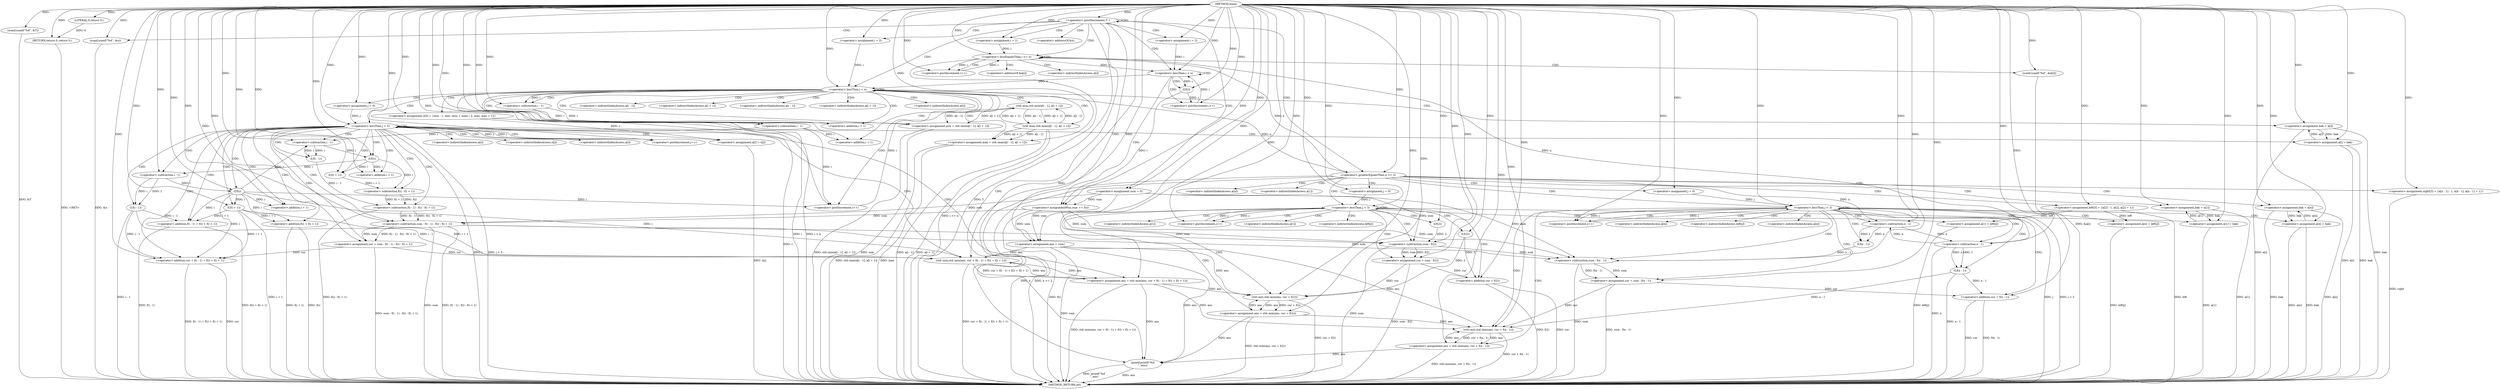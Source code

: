 digraph "main" {  
"1000158" [label = "(METHOD,main)" ]
"1000424" [label = "(METHOD_RETURN,int)" ]
"1000161" [label = "(scanf,scanf(\"%d\", &T))" ]
"1000422" [label = "(RETURN,return 0;,return 0;)" ]
"1000166" [label = "(<operator>.postDecrement,T--)" ]
"1000423" [label = "(LITERAL,0,return 0;)" ]
"1000169" [label = "(scanf,scanf(\"%d\", &n))" ]
"1000190" [label = "(<operator>.assignment,sum = 0)" ]
"1000208" [label = "(<operator>.assignment,ans = sum)" ]
"1000419" [label = "(printf,printf(\"%d\n\", ans))" ]
"1000175" [label = "(<operator>.assignment,i = 1)" ]
"1000178" [label = "(<operator>.lessEqualsThan,i <= n)" ]
"1000181" [label = "(<operator>.postIncrement,i++)" ]
"1000183" [label = "(scanf,scanf(\"%d\", &a[i]))" ]
"1000195" [label = "(<operator>.assignment,i = 2)" ]
"1000198" [label = "(<operator>.lessThan,i < n)" ]
"1000201" [label = "(<operator>.postIncrement,i++)" ]
"1000203" [label = "(<operator>.assignmentPlus,sum += f(i))" ]
"1000213" [label = "(<operator>.assignment,i = 2)" ]
"1000216" [label = "(<operator>.lessThan,i < n)" ]
"1000219" [label = "(<operator>.postIncrement,i++)" ]
"1000318" [label = "(<operator>.greaterEqualsThan,n >= 2)" ]
"1000223" [label = "(<operator>.assignment,min = std::min(a[i - 1], a[i + 1]))" ]
"1000237" [label = "(<operator>.assignment,max = std::max(a[i - 1], a[i + 1]))" ]
"1000251" [label = "(<operator>.assignment,c[5] = {min - 1, min, (min + max) / 2, max, max + 1})" ]
"1000254" [label = "(<operator>.assignment,bak = a[i])" ]
"1000323" [label = "(<operator>.assignment,left[3] = {a[2] - 1, a[2], a[2] + 1})" ]
"1000326" [label = "(<operator>.assignment,bak = a[1])" ]
"1000370" [label = "(<operator>.assignment,right[3] = {a[n - 1] - 1, a[n - 1], a[n - 1] + 1})" ]
"1000372" [label = "(<operator>.assignment,bak = a[n])" ]
"1000205" [label = "(f,f(i))" ]
"1000261" [label = "(<operator>.assignment,j = 0)" ]
"1000264" [label = "(<operator>.lessThan,j < 5)" ]
"1000267" [label = "(<operator>.postIncrement,j++)" ]
"1000333" [label = "(<operator>.assignment,j = 0)" ]
"1000336" [label = "(<operator>.lessThan,j < 3)" ]
"1000339" [label = "(<operator>.postIncrement,j++)" ]
"1000379" [label = "(<operator>.assignment,j = 0)" ]
"1000382" [label = "(<operator>.lessThan,j < 3)" ]
"1000385" [label = "(<operator>.postIncrement,j++)" ]
"1000225" [label = "(std::min,std::min(a[i - 1], a[i + 1]))" ]
"1000239" [label = "(std::max,std::max(a[i - 1], a[i + 1]))" ]
"1000271" [label = "(<operator>.assignment,cur = sum - f(i - 1) - f(i) - f(i + 1))" ]
"1000287" [label = "(<operator>.assignment,a[i] = c[j])" ]
"1000294" [label = "(<operator>.assignment,ans = std::min(ans, cur + f(i - 1) + f(i) + f(i + 1)))" ]
"1000312" [label = "(<operator>.assignment,a[i] = bak)" ]
"1000343" [label = "(<operator>.assignment,cur = sum - f(2))" ]
"1000349" [label = "(<operator>.assignment,a[1] = left[j])" ]
"1000356" [label = "(<operator>.assignment,ans = std::min(ans, cur + f(2)))" ]
"1000364" [label = "(<operator>.assignment,a[1] = bak)" ]
"1000389" [label = "(<operator>.assignment,cur = sum - f(n - 1))" ]
"1000397" [label = "(<operator>.assignment,a[n] = left[j])" ]
"1000404" [label = "(<operator>.assignment,ans = std::min(ans, cur + f(n - 1)))" ]
"1000414" [label = "(<operator>.assignment,a[n] = bak)" ]
"1000228" [label = "(<operator>.subtraction,i - 1)" ]
"1000233" [label = "(<operator>.addition,i + 1)" ]
"1000242" [label = "(<operator>.subtraction,i - 1)" ]
"1000247" [label = "(<operator>.addition,i + 1)" ]
"1000273" [label = "(<operator>.subtraction,sum - f(i - 1) - f(i) - f(i + 1))" ]
"1000296" [label = "(std::min,std::min(ans, cur + f(i - 1) + f(i) + f(i + 1)))" ]
"1000345" [label = "(<operator>.subtraction,sum - f(2))" ]
"1000358" [label = "(std::min,std::min(ans, cur + f(2)))" ]
"1000391" [label = "(<operator>.subtraction,sum - f(n - 1))" ]
"1000406" [label = "(std::min,std::min(ans, cur + f(n - 1)))" ]
"1000275" [label = "(<operator>.subtraction,f(i - 1) - f(i) - f(i + 1))" ]
"1000298" [label = "(<operator>.addition,cur + f(i - 1) + f(i) + f(i + 1))" ]
"1000347" [label = "(f,f(2))" ]
"1000360" [label = "(<operator>.addition,cur + f(2))" ]
"1000393" [label = "(f,f(n - 1))" ]
"1000408" [label = "(<operator>.addition,cur + f(n - 1))" ]
"1000276" [label = "(f,f(i - 1))" ]
"1000280" [label = "(<operator>.subtraction,f(i) - f(i + 1))" ]
"1000300" [label = "(<operator>.addition,f(i - 1) + f(i) + f(i + 1))" ]
"1000362" [label = "(f,f(2))" ]
"1000394" [label = "(<operator>.subtraction,n - 1)" ]
"1000410" [label = "(f,f(n - 1))" ]
"1000277" [label = "(<operator>.subtraction,i - 1)" ]
"1000281" [label = "(f,f(i))" ]
"1000283" [label = "(f,f(i + 1))" ]
"1000301" [label = "(f,f(i - 1))" ]
"1000305" [label = "(<operator>.addition,f(i) + f(i + 1))" ]
"1000411" [label = "(<operator>.subtraction,n - 1)" ]
"1000284" [label = "(<operator>.addition,i + 1)" ]
"1000302" [label = "(<operator>.subtraction,i - 1)" ]
"1000306" [label = "(f,f(i))" ]
"1000308" [label = "(f,f(i + 1))" ]
"1000309" [label = "(<operator>.addition,i + 1)" ]
"1000171" [label = "(<operator>.addressOf,&n)" ]
"1000185" [label = "(<operator>.addressOf,&a[i])" ]
"1000186" [label = "(<operator>.indirectIndexAccess,a[i])" ]
"1000256" [label = "(<operator>.indirectIndexAccess,a[i])" ]
"1000328" [label = "(<operator>.indirectIndexAccess,a[1])" ]
"1000374" [label = "(<operator>.indirectIndexAccess,a[n])" ]
"1000226" [label = "(<operator>.indirectIndexAccess,a[i - 1])" ]
"1000231" [label = "(<operator>.indirectIndexAccess,a[i + 1])" ]
"1000240" [label = "(<operator>.indirectIndexAccess,a[i - 1])" ]
"1000245" [label = "(<operator>.indirectIndexAccess,a[i + 1])" ]
"1000288" [label = "(<operator>.indirectIndexAccess,a[i])" ]
"1000291" [label = "(<operator>.indirectIndexAccess,c[j])" ]
"1000313" [label = "(<operator>.indirectIndexAccess,a[i])" ]
"1000350" [label = "(<operator>.indirectIndexAccess,a[1])" ]
"1000353" [label = "(<operator>.indirectIndexAccess,left[j])" ]
"1000365" [label = "(<operator>.indirectIndexAccess,a[1])" ]
"1000398" [label = "(<operator>.indirectIndexAccess,a[n])" ]
"1000401" [label = "(<operator>.indirectIndexAccess,left[j])" ]
"1000415" [label = "(<operator>.indirectIndexAccess,a[n])" ]
  "1000161" -> "1000424"  [ label = "DDG: &T"] 
  "1000166" -> "1000424"  [ label = "DDG: T"] 
  "1000169" -> "1000424"  [ label = "DDG: &n"] 
  "1000178" -> "1000424"  [ label = "DDG: i <= n"] 
  "1000208" -> "1000424"  [ label = "DDG: sum"] 
  "1000216" -> "1000424"  [ label = "DDG: i"] 
  "1000216" -> "1000424"  [ label = "DDG: i < n"] 
  "1000318" -> "1000424"  [ label = "DDG: n"] 
  "1000318" -> "1000424"  [ label = "DDG: n >= 2"] 
  "1000323" -> "1000424"  [ label = "DDG: left"] 
  "1000326" -> "1000424"  [ label = "DDG: a[1]"] 
  "1000370" -> "1000424"  [ label = "DDG: right"] 
  "1000372" -> "1000424"  [ label = "DDG: bak"] 
  "1000372" -> "1000424"  [ label = "DDG: a[n]"] 
  "1000382" -> "1000424"  [ label = "DDG: j"] 
  "1000382" -> "1000424"  [ label = "DDG: j < 3"] 
  "1000419" -> "1000424"  [ label = "DDG: ans"] 
  "1000419" -> "1000424"  [ label = "DDG: printf(\"%d\n\", ans)"] 
  "1000391" -> "1000424"  [ label = "DDG: sum"] 
  "1000389" -> "1000424"  [ label = "DDG: sum - f(n - 1)"] 
  "1000397" -> "1000424"  [ label = "DDG: left[j]"] 
  "1000408" -> "1000424"  [ label = "DDG: cur"] 
  "1000411" -> "1000424"  [ label = "DDG: n"] 
  "1000410" -> "1000424"  [ label = "DDG: n - 1"] 
  "1000408" -> "1000424"  [ label = "DDG: f(n - 1)"] 
  "1000406" -> "1000424"  [ label = "DDG: cur + f(n - 1)"] 
  "1000404" -> "1000424"  [ label = "DDG: std::min(ans, cur + f(n - 1))"] 
  "1000414" -> "1000424"  [ label = "DDG: a[n]"] 
  "1000414" -> "1000424"  [ label = "DDG: bak"] 
  "1000345" -> "1000424"  [ label = "DDG: sum"] 
  "1000343" -> "1000424"  [ label = "DDG: sum - f(2)"] 
  "1000349" -> "1000424"  [ label = "DDG: left[j]"] 
  "1000360" -> "1000424"  [ label = "DDG: cur"] 
  "1000360" -> "1000424"  [ label = "DDG: f(2)"] 
  "1000358" -> "1000424"  [ label = "DDG: cur + f(2)"] 
  "1000356" -> "1000424"  [ label = "DDG: std::min(ans, cur + f(2))"] 
  "1000364" -> "1000424"  [ label = "DDG: a[1]"] 
  "1000223" -> "1000424"  [ label = "DDG: min"] 
  "1000223" -> "1000424"  [ label = "DDG: std::min(a[i - 1], a[i + 1])"] 
  "1000237" -> "1000424"  [ label = "DDG: max"] 
  "1000239" -> "1000424"  [ label = "DDG: a[i - 1]"] 
  "1000239" -> "1000424"  [ label = "DDG: a[i + 1]"] 
  "1000237" -> "1000424"  [ label = "DDG: std::max(a[i - 1], a[i + 1])"] 
  "1000251" -> "1000424"  [ label = "DDG: c"] 
  "1000254" -> "1000424"  [ label = "DDG: bak"] 
  "1000254" -> "1000424"  [ label = "DDG: a[i]"] 
  "1000264" -> "1000424"  [ label = "DDG: j"] 
  "1000264" -> "1000424"  [ label = "DDG: j < 5"] 
  "1000273" -> "1000424"  [ label = "DDG: sum"] 
  "1000275" -> "1000424"  [ label = "DDG: f(i) - f(i + 1)"] 
  "1000273" -> "1000424"  [ label = "DDG: f(i - 1) - f(i) - f(i + 1)"] 
  "1000271" -> "1000424"  [ label = "DDG: sum - f(i - 1) - f(i) - f(i + 1)"] 
  "1000287" -> "1000424"  [ label = "DDG: c[j]"] 
  "1000298" -> "1000424"  [ label = "DDG: cur"] 
  "1000301" -> "1000424"  [ label = "DDG: i - 1"] 
  "1000300" -> "1000424"  [ label = "DDG: f(i - 1)"] 
  "1000305" -> "1000424"  [ label = "DDG: f(i)"] 
  "1000308" -> "1000424"  [ label = "DDG: i + 1"] 
  "1000305" -> "1000424"  [ label = "DDG: f(i + 1)"] 
  "1000300" -> "1000424"  [ label = "DDG: f(i) + f(i + 1)"] 
  "1000298" -> "1000424"  [ label = "DDG: f(i - 1) + f(i) + f(i + 1)"] 
  "1000296" -> "1000424"  [ label = "DDG: cur + f(i - 1) + f(i) + f(i + 1)"] 
  "1000294" -> "1000424"  [ label = "DDG: std::min(ans, cur + f(i - 1) + f(i) + f(i + 1))"] 
  "1000312" -> "1000424"  [ label = "DDG: a[i]"] 
  "1000312" -> "1000424"  [ label = "DDG: bak"] 
  "1000203" -> "1000424"  [ label = "DDG: f(i)"] 
  "1000183" -> "1000424"  [ label = "DDG: &a[i]"] 
  "1000422" -> "1000424"  [ label = "DDG: <RET>"] 
  "1000158" -> "1000161"  [ label = "DDG: "] 
  "1000423" -> "1000422"  [ label = "DDG: 0"] 
  "1000158" -> "1000422"  [ label = "DDG: "] 
  "1000158" -> "1000423"  [ label = "DDG: "] 
  "1000158" -> "1000166"  [ label = "DDG: "] 
  "1000158" -> "1000169"  [ label = "DDG: "] 
  "1000158" -> "1000190"  [ label = "DDG: "] 
  "1000190" -> "1000208"  [ label = "DDG: sum"] 
  "1000203" -> "1000208"  [ label = "DDG: sum"] 
  "1000158" -> "1000208"  [ label = "DDG: "] 
  "1000158" -> "1000175"  [ label = "DDG: "] 
  "1000158" -> "1000183"  [ label = "DDG: "] 
  "1000158" -> "1000195"  [ label = "DDG: "] 
  "1000205" -> "1000203"  [ label = "DDG: i"] 
  "1000158" -> "1000213"  [ label = "DDG: "] 
  "1000158" -> "1000419"  [ label = "DDG: "] 
  "1000208" -> "1000419"  [ label = "DDG: ans"] 
  "1000404" -> "1000419"  [ label = "DDG: ans"] 
  "1000356" -> "1000419"  [ label = "DDG: ans"] 
  "1000294" -> "1000419"  [ label = "DDG: ans"] 
  "1000175" -> "1000178"  [ label = "DDG: i"] 
  "1000181" -> "1000178"  [ label = "DDG: i"] 
  "1000158" -> "1000178"  [ label = "DDG: "] 
  "1000318" -> "1000178"  [ label = "DDG: n"] 
  "1000411" -> "1000178"  [ label = "DDG: n"] 
  "1000178" -> "1000181"  [ label = "DDG: i"] 
  "1000158" -> "1000181"  [ label = "DDG: "] 
  "1000195" -> "1000198"  [ label = "DDG: i"] 
  "1000201" -> "1000198"  [ label = "DDG: i"] 
  "1000158" -> "1000198"  [ label = "DDG: "] 
  "1000178" -> "1000198"  [ label = "DDG: n"] 
  "1000205" -> "1000201"  [ label = "DDG: i"] 
  "1000158" -> "1000201"  [ label = "DDG: "] 
  "1000190" -> "1000203"  [ label = "DDG: sum"] 
  "1000158" -> "1000203"  [ label = "DDG: "] 
  "1000213" -> "1000216"  [ label = "DDG: i"] 
  "1000219" -> "1000216"  [ label = "DDG: i"] 
  "1000158" -> "1000216"  [ label = "DDG: "] 
  "1000198" -> "1000216"  [ label = "DDG: n"] 
  "1000158" -> "1000219"  [ label = "DDG: "] 
  "1000242" -> "1000219"  [ label = "DDG: i"] 
  "1000306" -> "1000219"  [ label = "DDG: i"] 
  "1000225" -> "1000223"  [ label = "DDG: a[i + 1]"] 
  "1000225" -> "1000223"  [ label = "DDG: a[i - 1]"] 
  "1000239" -> "1000237"  [ label = "DDG: a[i + 1]"] 
  "1000239" -> "1000237"  [ label = "DDG: a[i - 1]"] 
  "1000312" -> "1000254"  [ label = "DDG: a[i]"] 
  "1000216" -> "1000318"  [ label = "DDG: n"] 
  "1000158" -> "1000318"  [ label = "DDG: "] 
  "1000364" -> "1000326"  [ label = "DDG: a[1]"] 
  "1000414" -> "1000372"  [ label = "DDG: a[n]"] 
  "1000198" -> "1000205"  [ label = "DDG: i"] 
  "1000158" -> "1000205"  [ label = "DDG: "] 
  "1000158" -> "1000223"  [ label = "DDG: "] 
  "1000158" -> "1000237"  [ label = "DDG: "] 
  "1000158" -> "1000251"  [ label = "DDG: "] 
  "1000158" -> "1000254"  [ label = "DDG: "] 
  "1000158" -> "1000261"  [ label = "DDG: "] 
  "1000158" -> "1000323"  [ label = "DDG: "] 
  "1000158" -> "1000326"  [ label = "DDG: "] 
  "1000158" -> "1000333"  [ label = "DDG: "] 
  "1000158" -> "1000370"  [ label = "DDG: "] 
  "1000158" -> "1000372"  [ label = "DDG: "] 
  "1000158" -> "1000379"  [ label = "DDG: "] 
  "1000239" -> "1000225"  [ label = "DDG: a[i - 1]"] 
  "1000239" -> "1000225"  [ label = "DDG: a[i + 1]"] 
  "1000225" -> "1000239"  [ label = "DDG: a[i - 1]"] 
  "1000225" -> "1000239"  [ label = "DDG: a[i + 1]"] 
  "1000261" -> "1000264"  [ label = "DDG: j"] 
  "1000267" -> "1000264"  [ label = "DDG: j"] 
  "1000158" -> "1000264"  [ label = "DDG: "] 
  "1000264" -> "1000267"  [ label = "DDG: j"] 
  "1000158" -> "1000267"  [ label = "DDG: "] 
  "1000273" -> "1000271"  [ label = "DDG: sum"] 
  "1000273" -> "1000271"  [ label = "DDG: f(i - 1) - f(i) - f(i + 1)"] 
  "1000251" -> "1000287"  [ label = "DDG: c"] 
  "1000296" -> "1000294"  [ label = "DDG: ans"] 
  "1000296" -> "1000294"  [ label = "DDG: cur + f(i - 1) + f(i) + f(i + 1)"] 
  "1000254" -> "1000312"  [ label = "DDG: bak"] 
  "1000158" -> "1000312"  [ label = "DDG: "] 
  "1000333" -> "1000336"  [ label = "DDG: j"] 
  "1000339" -> "1000336"  [ label = "DDG: j"] 
  "1000158" -> "1000336"  [ label = "DDG: "] 
  "1000336" -> "1000339"  [ label = "DDG: j"] 
  "1000158" -> "1000339"  [ label = "DDG: "] 
  "1000345" -> "1000343"  [ label = "DDG: f(2)"] 
  "1000345" -> "1000343"  [ label = "DDG: sum"] 
  "1000323" -> "1000349"  [ label = "DDG: left"] 
  "1000358" -> "1000356"  [ label = "DDG: cur + f(2)"] 
  "1000358" -> "1000356"  [ label = "DDG: ans"] 
  "1000326" -> "1000364"  [ label = "DDG: bak"] 
  "1000158" -> "1000364"  [ label = "DDG: "] 
  "1000379" -> "1000382"  [ label = "DDG: j"] 
  "1000385" -> "1000382"  [ label = "DDG: j"] 
  "1000158" -> "1000382"  [ label = "DDG: "] 
  "1000382" -> "1000385"  [ label = "DDG: j"] 
  "1000158" -> "1000385"  [ label = "DDG: "] 
  "1000391" -> "1000389"  [ label = "DDG: sum"] 
  "1000391" -> "1000389"  [ label = "DDG: f(n - 1)"] 
  "1000323" -> "1000397"  [ label = "DDG: left"] 
  "1000406" -> "1000404"  [ label = "DDG: ans"] 
  "1000406" -> "1000404"  [ label = "DDG: cur + f(n - 1)"] 
  "1000372" -> "1000414"  [ label = "DDG: bak"] 
  "1000158" -> "1000414"  [ label = "DDG: "] 
  "1000158" -> "1000271"  [ label = "DDG: "] 
  "1000158" -> "1000294"  [ label = "DDG: "] 
  "1000158" -> "1000343"  [ label = "DDG: "] 
  "1000158" -> "1000356"  [ label = "DDG: "] 
  "1000158" -> "1000389"  [ label = "DDG: "] 
  "1000158" -> "1000404"  [ label = "DDG: "] 
  "1000216" -> "1000228"  [ label = "DDG: i"] 
  "1000158" -> "1000228"  [ label = "DDG: "] 
  "1000228" -> "1000233"  [ label = "DDG: i"] 
  "1000158" -> "1000233"  [ label = "DDG: "] 
  "1000158" -> "1000242"  [ label = "DDG: "] 
  "1000228" -> "1000242"  [ label = "DDG: i"] 
  "1000242" -> "1000247"  [ label = "DDG: i"] 
  "1000158" -> "1000247"  [ label = "DDG: "] 
  "1000158" -> "1000273"  [ label = "DDG: "] 
  "1000190" -> "1000273"  [ label = "DDG: sum"] 
  "1000203" -> "1000273"  [ label = "DDG: sum"] 
  "1000275" -> "1000273"  [ label = "DDG: f(i - 1)"] 
  "1000275" -> "1000273"  [ label = "DDG: f(i) - f(i + 1)"] 
  "1000208" -> "1000296"  [ label = "DDG: ans"] 
  "1000294" -> "1000296"  [ label = "DDG: ans"] 
  "1000158" -> "1000296"  [ label = "DDG: "] 
  "1000308" -> "1000296"  [ label = "DDG: i + 1"] 
  "1000306" -> "1000296"  [ label = "DDG: i"] 
  "1000301" -> "1000296"  [ label = "DDG: i - 1"] 
  "1000271" -> "1000296"  [ label = "DDG: cur"] 
  "1000273" -> "1000345"  [ label = "DDG: sum"] 
  "1000158" -> "1000345"  [ label = "DDG: "] 
  "1000190" -> "1000345"  [ label = "DDG: sum"] 
  "1000203" -> "1000345"  [ label = "DDG: sum"] 
  "1000347" -> "1000345"  [ label = "DDG: 2"] 
  "1000208" -> "1000358"  [ label = "DDG: ans"] 
  "1000356" -> "1000358"  [ label = "DDG: ans"] 
  "1000294" -> "1000358"  [ label = "DDG: ans"] 
  "1000158" -> "1000358"  [ label = "DDG: "] 
  "1000362" -> "1000358"  [ label = "DDG: 2"] 
  "1000343" -> "1000358"  [ label = "DDG: cur"] 
  "1000345" -> "1000391"  [ label = "DDG: sum"] 
  "1000273" -> "1000391"  [ label = "DDG: sum"] 
  "1000158" -> "1000391"  [ label = "DDG: "] 
  "1000190" -> "1000391"  [ label = "DDG: sum"] 
  "1000203" -> "1000391"  [ label = "DDG: sum"] 
  "1000393" -> "1000391"  [ label = "DDG: n - 1"] 
  "1000208" -> "1000406"  [ label = "DDG: ans"] 
  "1000404" -> "1000406"  [ label = "DDG: ans"] 
  "1000356" -> "1000406"  [ label = "DDG: ans"] 
  "1000294" -> "1000406"  [ label = "DDG: ans"] 
  "1000158" -> "1000406"  [ label = "DDG: "] 
  "1000410" -> "1000406"  [ label = "DDG: n - 1"] 
  "1000389" -> "1000406"  [ label = "DDG: cur"] 
  "1000276" -> "1000275"  [ label = "DDG: i - 1"] 
  "1000280" -> "1000275"  [ label = "DDG: f(i + 1)"] 
  "1000280" -> "1000275"  [ label = "DDG: f(i)"] 
  "1000271" -> "1000298"  [ label = "DDG: cur"] 
  "1000158" -> "1000298"  [ label = "DDG: "] 
  "1000308" -> "1000298"  [ label = "DDG: i + 1"] 
  "1000306" -> "1000298"  [ label = "DDG: i"] 
  "1000301" -> "1000298"  [ label = "DDG: i - 1"] 
  "1000158" -> "1000347"  [ label = "DDG: "] 
  "1000343" -> "1000360"  [ label = "DDG: cur"] 
  "1000158" -> "1000360"  [ label = "DDG: "] 
  "1000362" -> "1000360"  [ label = "DDG: 2"] 
  "1000394" -> "1000393"  [ label = "DDG: 1"] 
  "1000394" -> "1000393"  [ label = "DDG: n"] 
  "1000389" -> "1000408"  [ label = "DDG: cur"] 
  "1000158" -> "1000408"  [ label = "DDG: "] 
  "1000410" -> "1000408"  [ label = "DDG: n - 1"] 
  "1000277" -> "1000276"  [ label = "DDG: i"] 
  "1000277" -> "1000276"  [ label = "DDG: 1"] 
  "1000281" -> "1000280"  [ label = "DDG: i"] 
  "1000283" -> "1000280"  [ label = "DDG: i + 1"] 
  "1000301" -> "1000300"  [ label = "DDG: i - 1"] 
  "1000308" -> "1000300"  [ label = "DDG: i + 1"] 
  "1000306" -> "1000300"  [ label = "DDG: i"] 
  "1000158" -> "1000362"  [ label = "DDG: "] 
  "1000318" -> "1000394"  [ label = "DDG: n"] 
  "1000411" -> "1000394"  [ label = "DDG: n"] 
  "1000158" -> "1000394"  [ label = "DDG: "] 
  "1000411" -> "1000410"  [ label = "DDG: 1"] 
  "1000411" -> "1000410"  [ label = "DDG: n"] 
  "1000158" -> "1000277"  [ label = "DDG: "] 
  "1000242" -> "1000277"  [ label = "DDG: i"] 
  "1000306" -> "1000277"  [ label = "DDG: i"] 
  "1000277" -> "1000281"  [ label = "DDG: i"] 
  "1000158" -> "1000281"  [ label = "DDG: "] 
  "1000158" -> "1000283"  [ label = "DDG: "] 
  "1000281" -> "1000283"  [ label = "DDG: i"] 
  "1000302" -> "1000301"  [ label = "DDG: i"] 
  "1000302" -> "1000301"  [ label = "DDG: 1"] 
  "1000306" -> "1000305"  [ label = "DDG: i"] 
  "1000308" -> "1000305"  [ label = "DDG: i + 1"] 
  "1000394" -> "1000411"  [ label = "DDG: n"] 
  "1000158" -> "1000411"  [ label = "DDG: "] 
  "1000281" -> "1000284"  [ label = "DDG: i"] 
  "1000158" -> "1000284"  [ label = "DDG: "] 
  "1000158" -> "1000302"  [ label = "DDG: "] 
  "1000281" -> "1000302"  [ label = "DDG: i"] 
  "1000302" -> "1000306"  [ label = "DDG: i"] 
  "1000158" -> "1000306"  [ label = "DDG: "] 
  "1000306" -> "1000308"  [ label = "DDG: i"] 
  "1000158" -> "1000308"  [ label = "DDG: "] 
  "1000306" -> "1000309"  [ label = "DDG: i"] 
  "1000158" -> "1000309"  [ label = "DDG: "] 
  "1000166" -> "1000208"  [ label = "CDG: "] 
  "1000166" -> "1000216"  [ label = "CDG: "] 
  "1000166" -> "1000190"  [ label = "CDG: "] 
  "1000166" -> "1000419"  [ label = "CDG: "] 
  "1000166" -> "1000195"  [ label = "CDG: "] 
  "1000166" -> "1000169"  [ label = "CDG: "] 
  "1000166" -> "1000166"  [ label = "CDG: "] 
  "1000166" -> "1000318"  [ label = "CDG: "] 
  "1000166" -> "1000175"  [ label = "CDG: "] 
  "1000166" -> "1000198"  [ label = "CDG: "] 
  "1000166" -> "1000213"  [ label = "CDG: "] 
  "1000166" -> "1000178"  [ label = "CDG: "] 
  "1000166" -> "1000171"  [ label = "CDG: "] 
  "1000178" -> "1000181"  [ label = "CDG: "] 
  "1000178" -> "1000183"  [ label = "CDG: "] 
  "1000178" -> "1000185"  [ label = "CDG: "] 
  "1000178" -> "1000186"  [ label = "CDG: "] 
  "1000178" -> "1000178"  [ label = "CDG: "] 
  "1000198" -> "1000201"  [ label = "CDG: "] 
  "1000198" -> "1000203"  [ label = "CDG: "] 
  "1000198" -> "1000205"  [ label = "CDG: "] 
  "1000198" -> "1000198"  [ label = "CDG: "] 
  "1000216" -> "1000233"  [ label = "CDG: "] 
  "1000216" -> "1000216"  [ label = "CDG: "] 
  "1000216" -> "1000254"  [ label = "CDG: "] 
  "1000216" -> "1000242"  [ label = "CDG: "] 
  "1000216" -> "1000240"  [ label = "CDG: "] 
  "1000216" -> "1000226"  [ label = "CDG: "] 
  "1000216" -> "1000247"  [ label = "CDG: "] 
  "1000216" -> "1000225"  [ label = "CDG: "] 
  "1000216" -> "1000231"  [ label = "CDG: "] 
  "1000216" -> "1000256"  [ label = "CDG: "] 
  "1000216" -> "1000251"  [ label = "CDG: "] 
  "1000216" -> "1000219"  [ label = "CDG: "] 
  "1000216" -> "1000261"  [ label = "CDG: "] 
  "1000216" -> "1000245"  [ label = "CDG: "] 
  "1000216" -> "1000239"  [ label = "CDG: "] 
  "1000216" -> "1000237"  [ label = "CDG: "] 
  "1000216" -> "1000264"  [ label = "CDG: "] 
  "1000216" -> "1000223"  [ label = "CDG: "] 
  "1000216" -> "1000228"  [ label = "CDG: "] 
  "1000318" -> "1000370"  [ label = "CDG: "] 
  "1000318" -> "1000326"  [ label = "CDG: "] 
  "1000318" -> "1000382"  [ label = "CDG: "] 
  "1000318" -> "1000336"  [ label = "CDG: "] 
  "1000318" -> "1000372"  [ label = "CDG: "] 
  "1000318" -> "1000379"  [ label = "CDG: "] 
  "1000318" -> "1000333"  [ label = "CDG: "] 
  "1000318" -> "1000323"  [ label = "CDG: "] 
  "1000318" -> "1000328"  [ label = "CDG: "] 
  "1000318" -> "1000374"  [ label = "CDG: "] 
  "1000264" -> "1000294"  [ label = "CDG: "] 
  "1000264" -> "1000276"  [ label = "CDG: "] 
  "1000264" -> "1000302"  [ label = "CDG: "] 
  "1000264" -> "1000298"  [ label = "CDG: "] 
  "1000264" -> "1000281"  [ label = "CDG: "] 
  "1000264" -> "1000308"  [ label = "CDG: "] 
  "1000264" -> "1000300"  [ label = "CDG: "] 
  "1000264" -> "1000288"  [ label = "CDG: "] 
  "1000264" -> "1000309"  [ label = "CDG: "] 
  "1000264" -> "1000271"  [ label = "CDG: "] 
  "1000264" -> "1000280"  [ label = "CDG: "] 
  "1000264" -> "1000267"  [ label = "CDG: "] 
  "1000264" -> "1000287"  [ label = "CDG: "] 
  "1000264" -> "1000305"  [ label = "CDG: "] 
  "1000264" -> "1000312"  [ label = "CDG: "] 
  "1000264" -> "1000291"  [ label = "CDG: "] 
  "1000264" -> "1000277"  [ label = "CDG: "] 
  "1000264" -> "1000313"  [ label = "CDG: "] 
  "1000264" -> "1000284"  [ label = "CDG: "] 
  "1000264" -> "1000273"  [ label = "CDG: "] 
  "1000264" -> "1000306"  [ label = "CDG: "] 
  "1000264" -> "1000283"  [ label = "CDG: "] 
  "1000264" -> "1000296"  [ label = "CDG: "] 
  "1000264" -> "1000264"  [ label = "CDG: "] 
  "1000264" -> "1000301"  [ label = "CDG: "] 
  "1000264" -> "1000275"  [ label = "CDG: "] 
  "1000336" -> "1000362"  [ label = "CDG: "] 
  "1000336" -> "1000353"  [ label = "CDG: "] 
  "1000336" -> "1000349"  [ label = "CDG: "] 
  "1000336" -> "1000336"  [ label = "CDG: "] 
  "1000336" -> "1000364"  [ label = "CDG: "] 
  "1000336" -> "1000350"  [ label = "CDG: "] 
  "1000336" -> "1000356"  [ label = "CDG: "] 
  "1000336" -> "1000345"  [ label = "CDG: "] 
  "1000336" -> "1000339"  [ label = "CDG: "] 
  "1000336" -> "1000360"  [ label = "CDG: "] 
  "1000336" -> "1000365"  [ label = "CDG: "] 
  "1000336" -> "1000347"  [ label = "CDG: "] 
  "1000336" -> "1000358"  [ label = "CDG: "] 
  "1000336" -> "1000343"  [ label = "CDG: "] 
  "1000382" -> "1000389"  [ label = "CDG: "] 
  "1000382" -> "1000404"  [ label = "CDG: "] 
  "1000382" -> "1000398"  [ label = "CDG: "] 
  "1000382" -> "1000382"  [ label = "CDG: "] 
  "1000382" -> "1000410"  [ label = "CDG: "] 
  "1000382" -> "1000394"  [ label = "CDG: "] 
  "1000382" -> "1000408"  [ label = "CDG: "] 
  "1000382" -> "1000414"  [ label = "CDG: "] 
  "1000382" -> "1000391"  [ label = "CDG: "] 
  "1000382" -> "1000393"  [ label = "CDG: "] 
  "1000382" -> "1000406"  [ label = "CDG: "] 
  "1000382" -> "1000415"  [ label = "CDG: "] 
  "1000382" -> "1000385"  [ label = "CDG: "] 
  "1000382" -> "1000397"  [ label = "CDG: "] 
  "1000382" -> "1000401"  [ label = "CDG: "] 
  "1000382" -> "1000411"  [ label = "CDG: "] 
}
